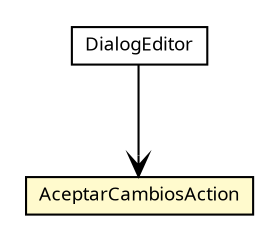 #!/usr/local/bin/dot
#
# Class diagram 
# Generated by UMLGraph version R5_6 (http://www.umlgraph.org/)
#

digraph G {
	edge [fontname="Trebuchet MS",fontsize=10,labelfontname="Trebuchet MS",labelfontsize=10];
	node [fontname="Trebuchet MS",fontsize=10,shape=plaintext];
	nodesep=0.25;
	ranksep=0.5;
	// se.cambio.cds.openehr.view.dialogs.DialogEditor
	c147504 [label=<<table title="se.cambio.cds.openehr.view.dialogs.DialogEditor" border="0" cellborder="1" cellspacing="0" cellpadding="2" port="p" href="./DialogEditor.html">
		<tr><td><table border="0" cellspacing="0" cellpadding="1">
<tr><td align="center" balign="center"><font face="Trebuchet MS"> DialogEditor </font></td></tr>
		</table></td></tr>
		</table>>, URL="./DialogEditor.html", fontname="Trebuchet MS", fontcolor="black", fontsize=9.0];
	// se.cambio.cds.openehr.view.dialogs.DialogEditor.AceptarCambiosAction
	c147506 [label=<<table title="se.cambio.cds.openehr.view.dialogs.DialogEditor.AceptarCambiosAction" border="0" cellborder="1" cellspacing="0" cellpadding="2" port="p" bgcolor="lemonChiffon" href="./DialogEditor.AceptarCambiosAction.html">
		<tr><td><table border="0" cellspacing="0" cellpadding="1">
<tr><td align="center" balign="center"><font face="Trebuchet MS"> AceptarCambiosAction </font></td></tr>
		</table></td></tr>
		</table>>, URL="./DialogEditor.AceptarCambiosAction.html", fontname="Trebuchet MS", fontcolor="black", fontsize=9.0];
	// se.cambio.cds.openehr.view.dialogs.DialogEditor NAVASSOC se.cambio.cds.openehr.view.dialogs.DialogEditor.AceptarCambiosAction
	c147504:p -> c147506:p [taillabel="", label="", headlabel="", fontname="Trebuchet MS", fontcolor="black", fontsize=10.0, color="black", arrowhead=open];
}

